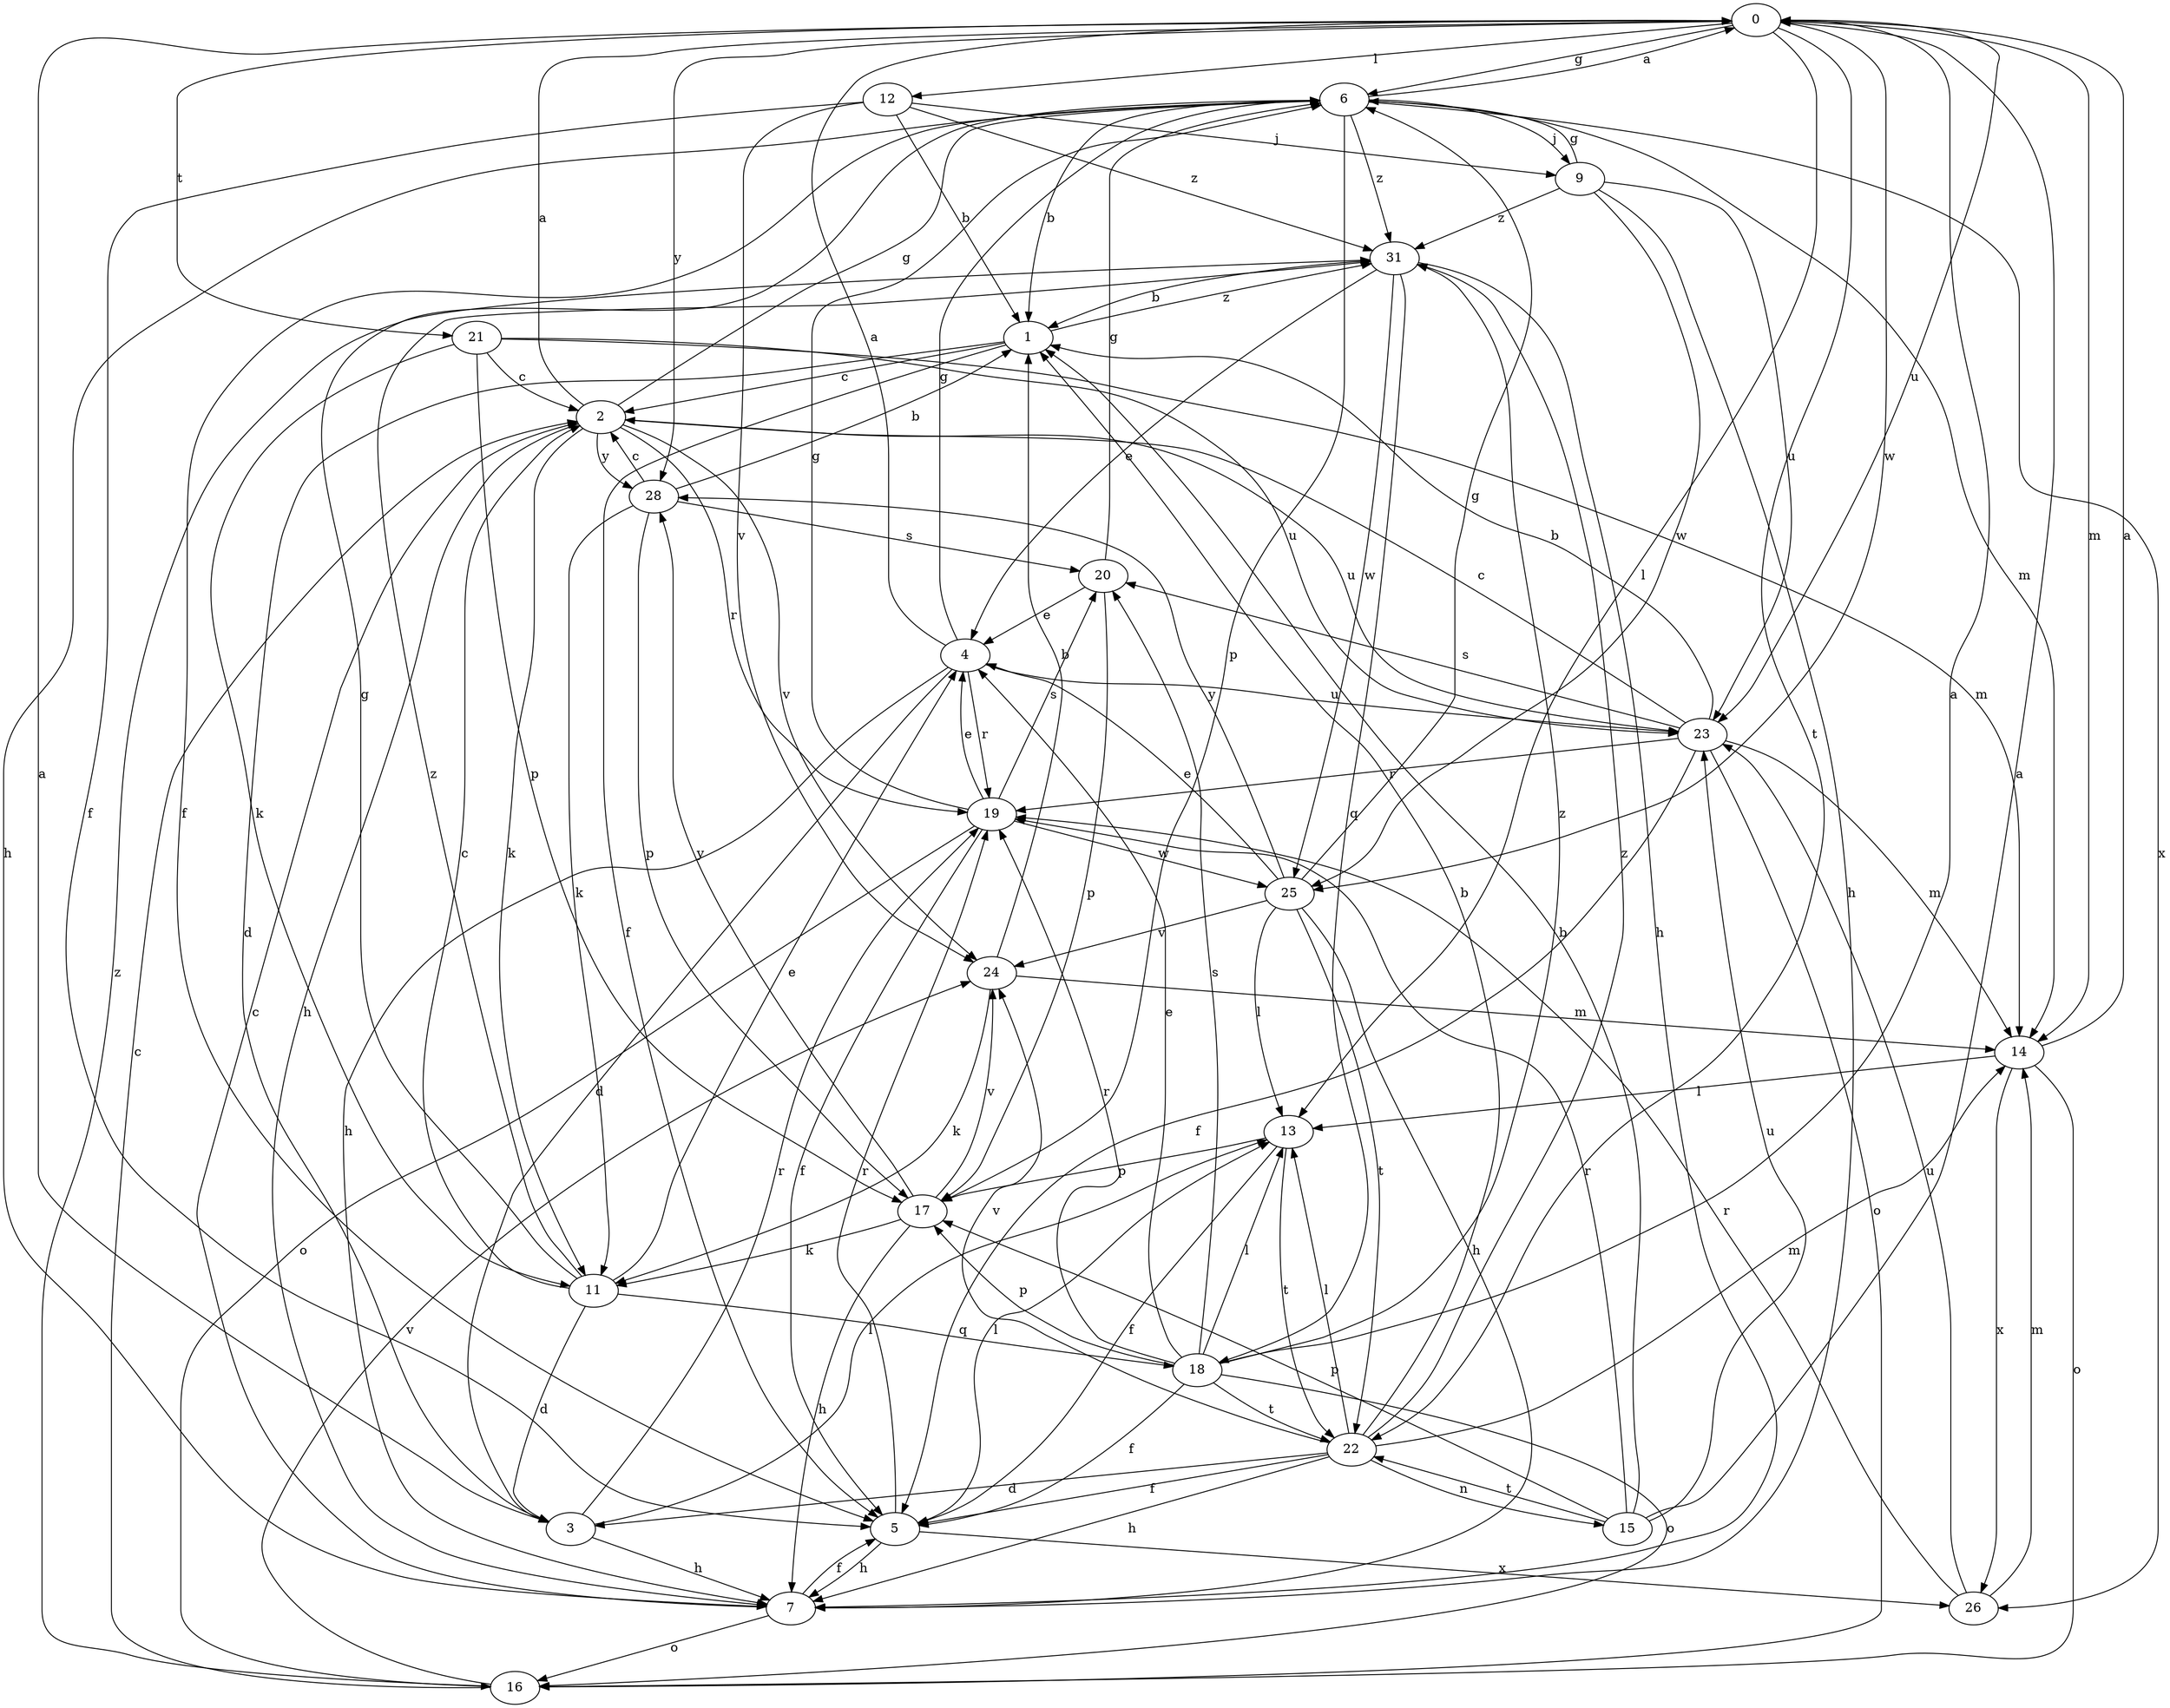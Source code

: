 strict digraph  {
0;
1;
2;
3;
4;
5;
6;
7;
9;
11;
12;
13;
14;
15;
16;
17;
18;
19;
20;
21;
22;
23;
24;
25;
26;
28;
31;
0 -> 6  [label=g];
0 -> 12  [label=l];
0 -> 13  [label=l];
0 -> 14  [label=m];
0 -> 21  [label=t];
0 -> 22  [label=t];
0 -> 23  [label=u];
0 -> 25  [label=w];
0 -> 28  [label=y];
1 -> 2  [label=c];
1 -> 3  [label=d];
1 -> 5  [label=f];
1 -> 31  [label=z];
2 -> 0  [label=a];
2 -> 6  [label=g];
2 -> 7  [label=h];
2 -> 11  [label=k];
2 -> 19  [label=r];
2 -> 23  [label=u];
2 -> 24  [label=v];
2 -> 28  [label=y];
3 -> 0  [label=a];
3 -> 7  [label=h];
3 -> 13  [label=l];
3 -> 19  [label=r];
4 -> 0  [label=a];
4 -> 3  [label=d];
4 -> 6  [label=g];
4 -> 7  [label=h];
4 -> 19  [label=r];
4 -> 23  [label=u];
5 -> 7  [label=h];
5 -> 13  [label=l];
5 -> 19  [label=r];
5 -> 26  [label=x];
6 -> 0  [label=a];
6 -> 1  [label=b];
6 -> 5  [label=f];
6 -> 7  [label=h];
6 -> 9  [label=j];
6 -> 14  [label=m];
6 -> 17  [label=p];
6 -> 26  [label=x];
6 -> 31  [label=z];
7 -> 2  [label=c];
7 -> 5  [label=f];
7 -> 16  [label=o];
9 -> 6  [label=g];
9 -> 7  [label=h];
9 -> 23  [label=u];
9 -> 25  [label=w];
9 -> 31  [label=z];
11 -> 2  [label=c];
11 -> 3  [label=d];
11 -> 4  [label=e];
11 -> 6  [label=g];
11 -> 18  [label=q];
11 -> 31  [label=z];
12 -> 1  [label=b];
12 -> 5  [label=f];
12 -> 9  [label=j];
12 -> 24  [label=v];
12 -> 31  [label=z];
13 -> 5  [label=f];
13 -> 17  [label=p];
13 -> 22  [label=t];
14 -> 0  [label=a];
14 -> 13  [label=l];
14 -> 16  [label=o];
14 -> 26  [label=x];
15 -> 0  [label=a];
15 -> 1  [label=b];
15 -> 17  [label=p];
15 -> 19  [label=r];
15 -> 22  [label=t];
15 -> 23  [label=u];
16 -> 2  [label=c];
16 -> 24  [label=v];
16 -> 31  [label=z];
17 -> 7  [label=h];
17 -> 11  [label=k];
17 -> 24  [label=v];
17 -> 28  [label=y];
18 -> 0  [label=a];
18 -> 4  [label=e];
18 -> 5  [label=f];
18 -> 13  [label=l];
18 -> 16  [label=o];
18 -> 17  [label=p];
18 -> 19  [label=r];
18 -> 20  [label=s];
18 -> 22  [label=t];
18 -> 31  [label=z];
19 -> 4  [label=e];
19 -> 5  [label=f];
19 -> 6  [label=g];
19 -> 16  [label=o];
19 -> 20  [label=s];
19 -> 25  [label=w];
20 -> 4  [label=e];
20 -> 6  [label=g];
20 -> 17  [label=p];
21 -> 2  [label=c];
21 -> 11  [label=k];
21 -> 14  [label=m];
21 -> 17  [label=p];
21 -> 23  [label=u];
22 -> 1  [label=b];
22 -> 3  [label=d];
22 -> 5  [label=f];
22 -> 7  [label=h];
22 -> 13  [label=l];
22 -> 14  [label=m];
22 -> 15  [label=n];
22 -> 24  [label=v];
22 -> 31  [label=z];
23 -> 1  [label=b];
23 -> 2  [label=c];
23 -> 5  [label=f];
23 -> 14  [label=m];
23 -> 16  [label=o];
23 -> 19  [label=r];
23 -> 20  [label=s];
24 -> 1  [label=b];
24 -> 11  [label=k];
24 -> 14  [label=m];
25 -> 4  [label=e];
25 -> 6  [label=g];
25 -> 7  [label=h];
25 -> 13  [label=l];
25 -> 22  [label=t];
25 -> 24  [label=v];
25 -> 28  [label=y];
26 -> 14  [label=m];
26 -> 19  [label=r];
26 -> 23  [label=u];
28 -> 1  [label=b];
28 -> 2  [label=c];
28 -> 11  [label=k];
28 -> 17  [label=p];
28 -> 20  [label=s];
31 -> 1  [label=b];
31 -> 4  [label=e];
31 -> 7  [label=h];
31 -> 18  [label=q];
31 -> 25  [label=w];
}
